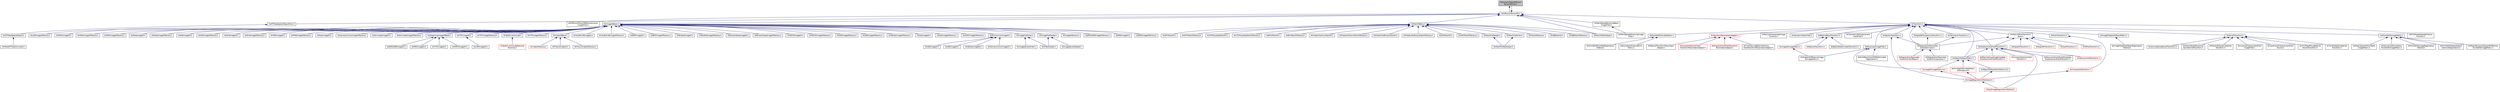 digraph "itkNumericTraitsDiffusionTensor3DPixel.h"
{
 // LATEX_PDF_SIZE
  edge [fontname="Helvetica",fontsize="10",labelfontname="Helvetica",labelfontsize="10"];
  node [fontname="Helvetica",fontsize="10",shape=record];
  Node1 [label="itkNumericTraitsDiffusion\lTensor3DPixel.h",height=0.2,width=0.4,color="black", fillcolor="grey75", style="filled", fontcolor="black",tooltip=" "];
  Node1 -> Node2 [dir="back",color="midnightblue",fontsize="10",style="solid",fontname="Helvetica"];
  Node2 [label="itkDiffusionTensor3D.h",height=0.2,width=0.4,color="black", fillcolor="white", style="filled",URL="$itkDiffusionTensor3D_8h.html",tooltip=" "];
  Node2 -> Node3 [dir="back",color="midnightblue",fontsize="10",style="solid",fontname="Helvetica"];
  Node3 [label="itkDTITubeSpatialObjectPoint.h",height=0.2,width=0.4,color="black", fillcolor="white", style="filled",URL="$itkDTITubeSpatialObjectPoint_8h.html",tooltip=" "];
  Node3 -> Node4 [dir="back",color="midnightblue",fontsize="10",style="solid",fontname="Helvetica"];
  Node4 [label="itkDTITubeSpatialObject.h",height=0.2,width=0.4,color="black", fillcolor="white", style="filled",URL="$itkDTITubeSpatialObject_8h.html",tooltip=" "];
  Node4 -> Node5 [dir="back",color="midnightblue",fontsize="10",style="solid",fontname="Helvetica"];
  Node5 [label="itkMetaDTITubeConverter.h",height=0.2,width=0.4,color="black", fillcolor="white", style="filled",URL="$itkMetaDTITubeConverter_8h.html",tooltip=" "];
  Node2 -> Node6 [dir="back",color="midnightblue",fontsize="10",style="solid",fontname="Helvetica"];
  Node6 [label="itkDiffusionTensor3DReconstruction\lImageFilter.h",height=0.2,width=0.4,color="black", fillcolor="white", style="filled",URL="$itkDiffusionTensor3DReconstructionImageFilter_8h.html",tooltip=" "];
  Node2 -> Node7 [dir="back",color="midnightblue",fontsize="10",style="solid",fontname="Helvetica"];
  Node7 [label="itkImageIOBase.h",height=0.2,width=0.4,color="black", fillcolor="white", style="filled",URL="$itkImageIOBase_8h.html",tooltip=" "];
  Node7 -> Node8 [dir="back",color="midnightblue",fontsize="10",style="solid",fontname="Helvetica"];
  Node8 [label="itkBMPImageIO.h",height=0.2,width=0.4,color="black", fillcolor="white", style="filled",URL="$itkBMPImageIO_8h.html",tooltip=" "];
  Node7 -> Node9 [dir="back",color="midnightblue",fontsize="10",style="solid",fontname="Helvetica"];
  Node9 [label="itkBMPImageIOFactory.h",height=0.2,width=0.4,color="black", fillcolor="white", style="filled",URL="$itkBMPImageIOFactory_8h.html",tooltip=" "];
  Node7 -> Node10 [dir="back",color="midnightblue",fontsize="10",style="solid",fontname="Helvetica"];
  Node10 [label="itkBioRadImageIO.h",height=0.2,width=0.4,color="black", fillcolor="white", style="filled",URL="$itkBioRadImageIO_8h.html",tooltip=" "];
  Node7 -> Node11 [dir="back",color="midnightblue",fontsize="10",style="solid",fontname="Helvetica"];
  Node11 [label="itkBioRadImageIOFactory.h",height=0.2,width=0.4,color="black", fillcolor="white", style="filled",URL="$itkBioRadImageIOFactory_8h.html",tooltip=" "];
  Node7 -> Node12 [dir="back",color="midnightblue",fontsize="10",style="solid",fontname="Helvetica"];
  Node12 [label="itkBruker2dseqImageIO.h",height=0.2,width=0.4,color="black", fillcolor="white", style="filled",URL="$itkBruker2dseqImageIO_8h.html",tooltip=" "];
  Node7 -> Node13 [dir="back",color="midnightblue",fontsize="10",style="solid",fontname="Helvetica"];
  Node13 [label="itkBruker2dseqImageIOFactory.h",height=0.2,width=0.4,color="black", fillcolor="white", style="filled",URL="$itkBruker2dseqImageIOFactory_8h.html",tooltip=" "];
  Node7 -> Node14 [dir="back",color="midnightblue",fontsize="10",style="solid",fontname="Helvetica"];
  Node14 [label="itkGDCMImageIO.h",height=0.2,width=0.4,color="black", fillcolor="white", style="filled",URL="$itkGDCMImageIO_8h.html",tooltip=" "];
  Node7 -> Node15 [dir="back",color="midnightblue",fontsize="10",style="solid",fontname="Helvetica"];
  Node15 [label="itkGDCMImageIOFactory.h",height=0.2,width=0.4,color="black", fillcolor="white", style="filled",URL="$itkGDCMImageIOFactory_8h.html",tooltip=" "];
  Node7 -> Node16 [dir="back",color="midnightblue",fontsize="10",style="solid",fontname="Helvetica"];
  Node16 [label="itkGE4ImageIOFactory.h",height=0.2,width=0.4,color="black", fillcolor="white", style="filled",URL="$itkGE4ImageIOFactory_8h.html",tooltip=" "];
  Node7 -> Node17 [dir="back",color="midnightblue",fontsize="10",style="solid",fontname="Helvetica"];
  Node17 [label="itkGE5ImageIOFactory.h",height=0.2,width=0.4,color="black", fillcolor="white", style="filled",URL="$itkGE5ImageIOFactory_8h.html",tooltip=" "];
  Node7 -> Node18 [dir="back",color="midnightblue",fontsize="10",style="solid",fontname="Helvetica"];
  Node18 [label="itkGEAdwImageIOFactory.h",height=0.2,width=0.4,color="black", fillcolor="white", style="filled",URL="$itkGEAdwImageIOFactory_8h.html",tooltip=" "];
  Node7 -> Node19 [dir="back",color="midnightblue",fontsize="10",style="solid",fontname="Helvetica"];
  Node19 [label="itkGiplImageIO.h",height=0.2,width=0.4,color="black", fillcolor="white", style="filled",URL="$itkGiplImageIO_8h.html",tooltip=" "];
  Node7 -> Node20 [dir="back",color="midnightblue",fontsize="10",style="solid",fontname="Helvetica"];
  Node20 [label="itkGiplImageIOFactory.h",height=0.2,width=0.4,color="black", fillcolor="white", style="filled",URL="$itkGiplImageIOFactory_8h.html",tooltip=" "];
  Node7 -> Node21 [dir="back",color="midnightblue",fontsize="10",style="solid",fontname="Helvetica"];
  Node21 [label="itkHDF5ImageIOFactory.h",height=0.2,width=0.4,color="black", fillcolor="white", style="filled",URL="$itkHDF5ImageIOFactory_8h.html",tooltip=" "];
  Node7 -> Node22 [dir="back",color="midnightblue",fontsize="10",style="solid",fontname="Helvetica"];
  Node22 [label="itkIPLCommonImageIO.h",height=0.2,width=0.4,color="black", fillcolor="white", style="filled",URL="$itkIPLCommonImageIO_8h.html",tooltip="This file was written as a modification to the itkMetaImageIO as a new method for reading in files fr..."];
  Node22 -> Node23 [dir="back",color="midnightblue",fontsize="10",style="solid",fontname="Helvetica"];
  Node23 [label="itkGE4ImageIO.h",height=0.2,width=0.4,color="black", fillcolor="white", style="filled",URL="$itkGE4ImageIO_8h.html",tooltip="This file was written as a modification to the itkMetaImageIO as a new method for reading in files fr..."];
  Node22 -> Node24 [dir="back",color="midnightblue",fontsize="10",style="solid",fontname="Helvetica"];
  Node24 [label="itkGE5ImageIO.h",height=0.2,width=0.4,color="black", fillcolor="white", style="filled",URL="$itkGE5ImageIO_8h.html",tooltip="This file was written as a modification to the itkMetaImageIO as a new method for reading in files fr..."];
  Node22 -> Node25 [dir="back",color="midnightblue",fontsize="10",style="solid",fontname="Helvetica"];
  Node25 [label="itkGEAdwImageIO.h",height=0.2,width=0.4,color="black", fillcolor="white", style="filled",URL="$itkGEAdwImageIO_8h.html",tooltip="This file was written as a modification to the itkMetaImageIO as a new method for reading in files fr..."];
  Node22 -> Node26 [dir="back",color="midnightblue",fontsize="10",style="solid",fontname="Helvetica"];
  Node26 [label="itkSiemensVisionImageIO.h",height=0.2,width=0.4,color="black", fillcolor="white", style="filled",URL="$itkSiemensVisionImageIO_8h.html",tooltip="This file was written as a modification to the itkMetaImageIO as a new method for reading in files fr..."];
  Node7 -> Node27 [dir="back",color="midnightblue",fontsize="10",style="solid",fontname="Helvetica"];
  Node27 [label="itkImageFileReader.h",height=0.2,width=0.4,color="black", fillcolor="white", style="filled",URL="$itkImageFileReader_8h.html",tooltip=" "];
  Node27 -> Node28 [dir="back",color="midnightblue",fontsize="10",style="solid",fontname="Helvetica"];
  Node28 [label="itkIOTestHelper.h",height=0.2,width=0.4,color="black", fillcolor="white", style="filled",URL="$itkIOTestHelper_8h.html",tooltip=" "];
  Node27 -> Node29 [dir="back",color="midnightblue",fontsize="10",style="solid",fontname="Helvetica"];
  Node29 [label="itkImageSeriesReader.h",height=0.2,width=0.4,color="black", fillcolor="white", style="filled",URL="$itkImageSeriesReader_8h.html",tooltip=" "];
  Node7 -> Node30 [dir="back",color="midnightblue",fontsize="10",style="solid",fontname="Helvetica"];
  Node30 [label="itkImageFileWriter.h",height=0.2,width=0.4,color="black", fillcolor="white", style="filled",URL="$itkImageFileWriter_8h.html",tooltip=" "];
  Node30 -> Node28 [dir="back",color="midnightblue",fontsize="10",style="solid",fontname="Helvetica"];
  Node30 -> Node31 [dir="back",color="midnightblue",fontsize="10",style="solid",fontname="Helvetica"];
  Node31 [label="itkImageSeriesWriter.h",height=0.2,width=0.4,color="black", fillcolor="white", style="filled",URL="$itkImageSeriesWriter_8h.html",tooltip=" "];
  Node7 -> Node32 [dir="back",color="midnightblue",fontsize="10",style="solid",fontname="Helvetica"];
  Node32 [label="itkImageIOFactory.h",height=0.2,width=0.4,color="black", fillcolor="white", style="filled",URL="$itkImageIOFactory_8h.html",tooltip=" "];
  Node7 -> Node33 [dir="back",color="midnightblue",fontsize="10",style="solid",fontname="Helvetica"];
  Node33 [label="itkJPEG2000ImageIOFactory.h",height=0.2,width=0.4,color="black", fillcolor="white", style="filled",URL="$itkJPEG2000ImageIOFactory_8h.html",tooltip=" "];
  Node7 -> Node34 [dir="back",color="midnightblue",fontsize="10",style="solid",fontname="Helvetica"];
  Node34 [label="itkJPEGImageIO.h",height=0.2,width=0.4,color="black", fillcolor="white", style="filled",URL="$itkJPEGImageIO_8h.html",tooltip=" "];
  Node7 -> Node35 [dir="back",color="midnightblue",fontsize="10",style="solid",fontname="Helvetica"];
  Node35 [label="itkJPEGImageIOFactory.h",height=0.2,width=0.4,color="black", fillcolor="white", style="filled",URL="$itkJPEGImageIOFactory_8h.html",tooltip=" "];
  Node7 -> Node36 [dir="back",color="midnightblue",fontsize="10",style="solid",fontname="Helvetica"];
  Node36 [label="itkLSMImageIOFactory.h",height=0.2,width=0.4,color="black", fillcolor="white", style="filled",URL="$itkLSMImageIOFactory_8h.html",tooltip=" "];
  Node7 -> Node37 [dir="back",color="midnightblue",fontsize="10",style="solid",fontname="Helvetica"];
  Node37 [label="itkMINCImageIO.h",height=0.2,width=0.4,color="black", fillcolor="white", style="filled",URL="$itkMINCImageIO_8h.html",tooltip=" "];
  Node7 -> Node38 [dir="back",color="midnightblue",fontsize="10",style="solid",fontname="Helvetica"];
  Node38 [label="itkMINCImageIOFactory.h",height=0.2,width=0.4,color="black", fillcolor="white", style="filled",URL="$itkMINCImageIOFactory_8h.html",tooltip=" "];
  Node7 -> Node39 [dir="back",color="midnightblue",fontsize="10",style="solid",fontname="Helvetica"];
  Node39 [label="itkMRCImageIOFactory.h",height=0.2,width=0.4,color="black", fillcolor="white", style="filled",URL="$itkMRCImageIOFactory_8h.html",tooltip=" "];
  Node7 -> Node40 [dir="back",color="midnightblue",fontsize="10",style="solid",fontname="Helvetica"];
  Node40 [label="itkMetaImageIO.h",height=0.2,width=0.4,color="black", fillcolor="white", style="filled",URL="$itkMetaImageIO_8h.html",tooltip=" "];
  Node7 -> Node41 [dir="back",color="midnightblue",fontsize="10",style="solid",fontname="Helvetica"];
  Node41 [label="itkMetaImageIOFactory.h",height=0.2,width=0.4,color="black", fillcolor="white", style="filled",URL="$itkMetaImageIOFactory_8h.html",tooltip=" "];
  Node7 -> Node42 [dir="back",color="midnightblue",fontsize="10",style="solid",fontname="Helvetica"];
  Node42 [label="itkNiftiImageIO.h",height=0.2,width=0.4,color="black", fillcolor="white", style="filled",URL="$itkNiftiImageIO_8h.html",tooltip=" "];
  Node7 -> Node43 [dir="back",color="midnightblue",fontsize="10",style="solid",fontname="Helvetica"];
  Node43 [label="itkNiftiImageIOFactory.h",height=0.2,width=0.4,color="black", fillcolor="white", style="filled",URL="$itkNiftiImageIOFactory_8h.html",tooltip=" "];
  Node7 -> Node44 [dir="back",color="midnightblue",fontsize="10",style="solid",fontname="Helvetica"];
  Node44 [label="itkNrrdImageIO.h",height=0.2,width=0.4,color="black", fillcolor="white", style="filled",URL="$itkNrrdImageIO_8h.html",tooltip=" "];
  Node7 -> Node45 [dir="back",color="midnightblue",fontsize="10",style="solid",fontname="Helvetica"];
  Node45 [label="itkNrrdImageIOFactory.h",height=0.2,width=0.4,color="black", fillcolor="white", style="filled",URL="$itkNrrdImageIOFactory_8h.html",tooltip=" "];
  Node7 -> Node46 [dir="back",color="midnightblue",fontsize="10",style="solid",fontname="Helvetica"];
  Node46 [label="itkPNGImageIO.h",height=0.2,width=0.4,color="black", fillcolor="white", style="filled",URL="$itkPNGImageIO_8h.html",tooltip=" "];
  Node7 -> Node47 [dir="back",color="midnightblue",fontsize="10",style="solid",fontname="Helvetica"];
  Node47 [label="itkPNGImageIOFactory.h",height=0.2,width=0.4,color="black", fillcolor="white", style="filled",URL="$itkPNGImageIOFactory_8h.html",tooltip=" "];
  Node7 -> Node48 [dir="back",color="midnightblue",fontsize="10",style="solid",fontname="Helvetica"];
  Node48 [label="itkRawImageIO.h",height=0.2,width=0.4,color="black", fillcolor="white", style="filled",URL="$itkRawImageIO_8h.html",tooltip=" "];
  Node7 -> Node49 [dir="back",color="midnightblue",fontsize="10",style="solid",fontname="Helvetica"];
  Node49 [label="itkSiemensVisionImageIOFactory.h",height=0.2,width=0.4,color="black", fillcolor="white", style="filled",URL="$itkSiemensVisionImageIOFactory_8h.html",tooltip=" "];
  Node7 -> Node50 [dir="back",color="midnightblue",fontsize="10",style="solid",fontname="Helvetica"];
  Node50 [label="itkStimulateImageIO.h",height=0.2,width=0.4,color="black", fillcolor="white", style="filled",URL="$itkStimulateImageIO_8h.html",tooltip=" "];
  Node7 -> Node51 [dir="back",color="midnightblue",fontsize="10",style="solid",fontname="Helvetica"];
  Node51 [label="itkStimulateImageIOFactory.h",height=0.2,width=0.4,color="black", fillcolor="white", style="filled",URL="$itkStimulateImageIOFactory_8h.html",tooltip=" "];
  Node7 -> Node52 [dir="back",color="midnightblue",fontsize="10",style="solid",fontname="Helvetica"];
  Node52 [label="itkStreamingImageIOBase.h",height=0.2,width=0.4,color="black", fillcolor="white", style="filled",URL="$itkStreamingImageIOBase_8h.html",tooltip=" "];
  Node52 -> Node53 [dir="back",color="midnightblue",fontsize="10",style="solid",fontname="Helvetica"];
  Node53 [label="itkHDF5ImageIO.h",height=0.2,width=0.4,color="black", fillcolor="white", style="filled",URL="$itkHDF5ImageIO_8h.html",tooltip=" "];
  Node52 -> Node54 [dir="back",color="midnightblue",fontsize="10",style="solid",fontname="Helvetica"];
  Node54 [label="itkJPEG2000ImageIO.h",height=0.2,width=0.4,color="black", fillcolor="white", style="filled",URL="$itkJPEG2000ImageIO_8h.html",tooltip=" "];
  Node52 -> Node55 [dir="back",color="midnightblue",fontsize="10",style="solid",fontname="Helvetica"];
  Node55 [label="itkMRCImageIO.h",height=0.2,width=0.4,color="black", fillcolor="white", style="filled",URL="$itkMRCImageIO_8h.html",tooltip=" "];
  Node52 -> Node56 [dir="back",color="midnightblue",fontsize="10",style="solid",fontname="Helvetica"];
  Node56 [label="itkVTKImageIO.h",height=0.2,width=0.4,color="black", fillcolor="white", style="filled",URL="$itkVTKImageIO_8h.html",tooltip=" "];
  Node7 -> Node57 [dir="back",color="midnightblue",fontsize="10",style="solid",fontname="Helvetica"];
  Node57 [label="itkTIFFImageIO.h",height=0.2,width=0.4,color="black", fillcolor="white", style="filled",URL="$itkTIFFImageIO_8h.html",tooltip=" "];
  Node57 -> Node58 [dir="back",color="midnightblue",fontsize="10",style="solid",fontname="Helvetica"];
  Node58 [label="itkLSMImageIO.h",height=0.2,width=0.4,color="black", fillcolor="white", style="filled",URL="$itkLSMImageIO_8h.html",tooltip=" "];
  Node7 -> Node59 [dir="back",color="midnightblue",fontsize="10",style="solid",fontname="Helvetica"];
  Node59 [label="itkTIFFImageIOFactory.h",height=0.2,width=0.4,color="black", fillcolor="white", style="filled",URL="$itkTIFFImageIOFactory_8h.html",tooltip=" "];
  Node7 -> Node60 [dir="back",color="midnightblue",fontsize="10",style="solid",fontname="Helvetica"];
  Node60 [label="itkTestDriverInclude.h",height=0.2,width=0.4,color="black", fillcolor="white", style="filled",URL="$itkTestDriverInclude_8h.html",tooltip=" "];
  Node60 -> Node61 [dir="back",color="midnightblue",fontsize="10",style="solid",fontname="Helvetica"];
  Node61 [label="itkTestDriverIncludeRequired\lFactories.h",height=0.2,width=0.4,color="red", fillcolor="white", style="filled",URL="$itkTestDriverIncludeRequiredFactories_8h.html",tooltip=" "];
  Node7 -> Node63 [dir="back",color="midnightblue",fontsize="10",style="solid",fontname="Helvetica"];
  Node63 [label="itkVTKImageIOFactory.h",height=0.2,width=0.4,color="black", fillcolor="white", style="filled",URL="$itkVTKImageIOFactory_8h.html",tooltip=" "];
  Node7 -> Node64 [dir="back",color="midnightblue",fontsize="10",style="solid",fontname="Helvetica"];
  Node64 [label="itkVideoIOBase.h",height=0.2,width=0.4,color="black", fillcolor="white", style="filled",URL="$itkVideoIOBase_8h.html",tooltip=" "];
  Node64 -> Node65 [dir="back",color="midnightblue",fontsize="10",style="solid",fontname="Helvetica"];
  Node65 [label="itkFileListVideoIO.h",height=0.2,width=0.4,color="black", fillcolor="white", style="filled",URL="$itkFileListVideoIO_8h.html",tooltip=" "];
  Node64 -> Node66 [dir="back",color="midnightblue",fontsize="10",style="solid",fontname="Helvetica"];
  Node66 [label="itkFileListVideoIOFactory.h",height=0.2,width=0.4,color="black", fillcolor="white", style="filled",URL="$itkFileListVideoIOFactory_8h.html",tooltip=" "];
  Node64 -> Node67 [dir="back",color="midnightblue",fontsize="10",style="solid",fontname="Helvetica"];
  Node67 [label="itkVideoIOFactory.h",height=0.2,width=0.4,color="red", fillcolor="white", style="filled",URL="$itkVideoIOFactory_8h.html",tooltip=" "];
  Node7 -> Node70 [dir="back",color="midnightblue",fontsize="10",style="solid",fontname="Helvetica"];
  Node70 [label="itkVoxBoCUBImageIO.h",height=0.2,width=0.4,color="black", fillcolor="white", style="filled",URL="$itkVoxBoCUBImageIO_8h.html",tooltip=" "];
  Node7 -> Node71 [dir="back",color="midnightblue",fontsize="10",style="solid",fontname="Helvetica"];
  Node71 [label="itkVoxBoCUBImageIOFactory.h",height=0.2,width=0.4,color="black", fillcolor="white", style="filled",URL="$itkVoxBoCUBImageIOFactory_8h.html",tooltip=" "];
  Node2 -> Node72 [dir="back",color="midnightblue",fontsize="10",style="solid",fontname="Helvetica"];
  Node72 [label="itkMeshIOBase.h",height=0.2,width=0.4,color="black", fillcolor="white", style="filled",URL="$itkMeshIOBase_8h.html",tooltip=" "];
  Node72 -> Node73 [dir="back",color="midnightblue",fontsize="10",style="solid",fontname="Helvetica"];
  Node73 [label="itkBYUMeshIO.h",height=0.2,width=0.4,color="black", fillcolor="white", style="filled",URL="$itkBYUMeshIO_8h.html",tooltip=" "];
  Node72 -> Node74 [dir="back",color="midnightblue",fontsize="10",style="solid",fontname="Helvetica"];
  Node74 [label="itkBYUMeshIOFactory.h",height=0.2,width=0.4,color="black", fillcolor="white", style="filled",URL="$itkBYUMeshIOFactory_8h.html",tooltip=" "];
  Node72 -> Node75 [dir="back",color="midnightblue",fontsize="10",style="solid",fontname="Helvetica"];
  Node75 [label="itkFreeSurferAsciiMeshIO.h",height=0.2,width=0.4,color="black", fillcolor="white", style="filled",URL="$itkFreeSurferAsciiMeshIO_8h.html",tooltip=" "];
  Node72 -> Node76 [dir="back",color="midnightblue",fontsize="10",style="solid",fontname="Helvetica"];
  Node76 [label="itkFreeSurferAsciiMeshIOFactory.h",height=0.2,width=0.4,color="black", fillcolor="white", style="filled",URL="$itkFreeSurferAsciiMeshIOFactory_8h.html",tooltip=" "];
  Node72 -> Node77 [dir="back",color="midnightblue",fontsize="10",style="solid",fontname="Helvetica"];
  Node77 [label="itkFreeSurferBinaryMeshIO.h",height=0.2,width=0.4,color="black", fillcolor="white", style="filled",URL="$itkFreeSurferBinaryMeshIO_8h.html",tooltip=" "];
  Node72 -> Node78 [dir="back",color="midnightblue",fontsize="10",style="solid",fontname="Helvetica"];
  Node78 [label="itkFreeSurferBinaryMeshIOFactory.h",height=0.2,width=0.4,color="black", fillcolor="white", style="filled",URL="$itkFreeSurferBinaryMeshIOFactory_8h.html",tooltip=" "];
  Node72 -> Node79 [dir="back",color="midnightblue",fontsize="10",style="solid",fontname="Helvetica"];
  Node79 [label="itkGiftiMeshIO.h",height=0.2,width=0.4,color="black", fillcolor="white", style="filled",URL="$itkGiftiMeshIO_8h.html",tooltip=" "];
  Node72 -> Node80 [dir="back",color="midnightblue",fontsize="10",style="solid",fontname="Helvetica"];
  Node80 [label="itkGiftiMeshIOFactory.h",height=0.2,width=0.4,color="black", fillcolor="white", style="filled",URL="$itkGiftiMeshIOFactory_8h.html",tooltip=" "];
  Node72 -> Node81 [dir="back",color="midnightblue",fontsize="10",style="solid",fontname="Helvetica"];
  Node81 [label="itkMeshFileReader.h",height=0.2,width=0.4,color="black", fillcolor="white", style="filled",URL="$itkMeshFileReader_8h.html",tooltip=" "];
  Node81 -> Node82 [dir="back",color="midnightblue",fontsize="10",style="solid",fontname="Helvetica"];
  Node82 [label="itkMeshFileTestHelper.h",height=0.2,width=0.4,color="black", fillcolor="white", style="filled",URL="$itkMeshFileTestHelper_8h.html",tooltip=" "];
  Node72 -> Node83 [dir="back",color="midnightblue",fontsize="10",style="solid",fontname="Helvetica"];
  Node83 [label="itkMeshFileWriter.h",height=0.2,width=0.4,color="black", fillcolor="white", style="filled",URL="$itkMeshFileWriter_8h.html",tooltip=" "];
  Node83 -> Node82 [dir="back",color="midnightblue",fontsize="10",style="solid",fontname="Helvetica"];
  Node72 -> Node84 [dir="back",color="midnightblue",fontsize="10",style="solid",fontname="Helvetica"];
  Node84 [label="itkMeshIOFactory.h",height=0.2,width=0.4,color="black", fillcolor="white", style="filled",URL="$itkMeshIOFactory_8h.html",tooltip=" "];
  Node72 -> Node85 [dir="back",color="midnightblue",fontsize="10",style="solid",fontname="Helvetica"];
  Node85 [label="itkMeshIOTestHelper.h",height=0.2,width=0.4,color="black", fillcolor="white", style="filled",URL="$itkMeshIOTestHelper_8h.html",tooltip=" "];
  Node72 -> Node86 [dir="back",color="midnightblue",fontsize="10",style="solid",fontname="Helvetica"];
  Node86 [label="itkOBJMeshIO.h",height=0.2,width=0.4,color="black", fillcolor="white", style="filled",URL="$itkOBJMeshIO_8h.html",tooltip=" "];
  Node72 -> Node87 [dir="back",color="midnightblue",fontsize="10",style="solid",fontname="Helvetica"];
  Node87 [label="itkOBJMeshIOFactory.h",height=0.2,width=0.4,color="black", fillcolor="white", style="filled",URL="$itkOBJMeshIOFactory_8h.html",tooltip=" "];
  Node72 -> Node88 [dir="back",color="midnightblue",fontsize="10",style="solid",fontname="Helvetica"];
  Node88 [label="itkOFFMeshIO.h",height=0.2,width=0.4,color="black", fillcolor="white", style="filled",URL="$itkOFFMeshIO_8h.html",tooltip=" "];
  Node72 -> Node89 [dir="back",color="midnightblue",fontsize="10",style="solid",fontname="Helvetica"];
  Node89 [label="itkOFFMeshIOFactory.h",height=0.2,width=0.4,color="black", fillcolor="white", style="filled",URL="$itkOFFMeshIOFactory_8h.html",tooltip=" "];
  Node72 -> Node90 [dir="back",color="midnightblue",fontsize="10",style="solid",fontname="Helvetica"];
  Node90 [label="itkVTKPolyDataMeshIO.h",height=0.2,width=0.4,color="black", fillcolor="white", style="filled",URL="$itkVTKPolyDataMeshIO_8h.html",tooltip=" "];
  Node72 -> Node91 [dir="back",color="midnightblue",fontsize="10",style="solid",fontname="Helvetica"];
  Node91 [label="itkVTKPolyDataMeshIOFactory.h",height=0.2,width=0.4,color="black", fillcolor="white", style="filled",URL="$itkVTKPolyDataMeshIOFactory_8h.html",tooltip=" "];
  Node2 -> Node85 [dir="back",color="midnightblue",fontsize="10",style="solid",fontname="Helvetica"];
  Node2 -> Node1 [dir="back",color="midnightblue",fontsize="10",style="solid",fontname="Helvetica"];
  Node2 -> Node92 [dir="back",color="midnightblue",fontsize="10",style="solid",fontname="Helvetica"];
  Node92 [label="itkPatchBasedDenoisingBase\lImageFilter.h",height=0.2,width=0.4,color="black", fillcolor="white", style="filled",URL="$itkPatchBasedDenoisingBaseImageFilter_8h.html",tooltip=" "];
  Node92 -> Node93 [dir="back",color="midnightblue",fontsize="10",style="solid",fontname="Helvetica"];
  Node93 [label="itkPatchBasedDenoisingImage\lFilter.h",height=0.2,width=0.4,color="black", fillcolor="white", style="filled",URL="$itkPatchBasedDenoisingImageFilter_8h.html",tooltip=" "];
  Node2 -> Node93 [dir="back",color="midnightblue",fontsize="10",style="solid",fontname="Helvetica"];
  Node2 -> Node94 [dir="back",color="midnightblue",fontsize="10",style="solid",fontname="Helvetica"];
  Node94 [label="itkTransform.h",height=0.2,width=0.4,color="black", fillcolor="white", style="filled",URL="$itkTransform_8h.html",tooltip=" "];
  Node94 -> Node95 [dir="back",color="midnightblue",fontsize="10",style="solid",fontname="Helvetica"];
  Node95 [label="itkBSplineBaseTransform.h",height=0.2,width=0.4,color="black", fillcolor="white", style="filled",URL="$itkBSplineBaseTransform_8h.html",tooltip=" "];
  Node95 -> Node96 [dir="back",color="midnightblue",fontsize="10",style="solid",fontname="Helvetica"];
  Node96 [label="itkBSplineDeformableTransform.h",height=0.2,width=0.4,color="black", fillcolor="white", style="filled",URL="$itkBSplineDeformableTransform_8h.html",tooltip=" "];
  Node95 -> Node97 [dir="back",color="midnightblue",fontsize="10",style="solid",fontname="Helvetica"];
  Node97 [label="itkBSplineTransform.h",height=0.2,width=0.4,color="red", fillcolor="white", style="filled",URL="$itkBSplineTransform_8h.html",tooltip=" "];
  Node95 -> Node99 [dir="back",color="midnightblue",fontsize="10",style="solid",fontname="Helvetica"];
  Node99 [label="itkImageToImageMetric.h",height=0.2,width=0.4,color="red", fillcolor="white", style="filled",URL="$itkImageToImageMetric_8h.html",tooltip=" "];
  Node99 -> Node100 [dir="back",color="midnightblue",fontsize="10",style="solid",fontname="Helvetica"];
  Node100 [label="itkGradientDifferenceImage\lToImageMetric.h",height=0.2,width=0.4,color="black", fillcolor="white", style="filled",URL="$itkGradientDifferenceImageToImageMetric_8h.html",tooltip=" "];
  Node94 -> Node118 [dir="back",color="midnightblue",fontsize="10",style="solid",fontname="Helvetica"];
  Node118 [label="itkDisplacementFieldTransform.h",height=0.2,width=0.4,color="black", fillcolor="white", style="filled",URL="$itkDisplacementFieldTransform_8h.html",tooltip=" "];
  Node118 -> Node119 [dir="back",color="midnightblue",fontsize="10",style="solid",fontname="Helvetica"];
  Node119 [label="itkBSplineSmoothingOnUpdate\lDisplacementFieldTransform.h",height=0.2,width=0.4,color="red", fillcolor="white", style="filled",URL="$itkBSplineSmoothingOnUpdateDisplacementFieldTransform_8h.html",tooltip=" "];
  Node118 -> Node121 [dir="back",color="midnightblue",fontsize="10",style="solid",fontname="Helvetica"];
  Node121 [label="itkConstantVelocityField\lTransform.h",height=0.2,width=0.4,color="red", fillcolor="white", style="filled",URL="$itkConstantVelocityFieldTransform_8h.html",tooltip=" "];
  Node118 -> Node124 [dir="back",color="midnightblue",fontsize="10",style="solid",fontname="Helvetica"];
  Node124 [label="itkGaussianSmoothingOnUpdate\lDisplacementFieldTransform.h",height=0.2,width=0.4,color="black", fillcolor="white", style="filled",URL="$itkGaussianSmoothingOnUpdateDisplacementFieldTransform_8h.html",tooltip=" "];
  Node118 -> Node125 [dir="back",color="midnightblue",fontsize="10",style="solid",fontname="Helvetica"];
  Node125 [label="itkObjectToObjectMetric.h",height=0.2,width=0.4,color="black", fillcolor="white", style="filled",URL="$itkObjectToObjectMetric_8h.html",tooltip=" "];
  Node125 -> Node126 [dir="back",color="midnightblue",fontsize="10",style="solid",fontname="Helvetica"];
  Node126 [label="itkImageToImageMetricv4.h",height=0.2,width=0.4,color="red", fillcolor="white", style="filled",URL="$itkImageToImageMetricv4_8h.html",tooltip=" "];
  Node126 -> Node130 [dir="back",color="midnightblue",fontsize="10",style="solid",fontname="Helvetica"];
  Node130 [label="itkImageRegistrationMethodv4.h",height=0.2,width=0.4,color="red", fillcolor="white", style="filled",URL="$itkImageRegistrationMethodv4_8h.html",tooltip=" "];
  Node130 -> Node131 [dir="back",color="midnightblue",fontsize="10",style="solid",fontname="Helvetica"];
  Node131 [label="itkSyNImageRegistrationMethod.h",height=0.2,width=0.4,color="red", fillcolor="white", style="filled",URL="$itkSyNImageRegistrationMethod_8h.html",tooltip=" "];
  Node125 -> Node137 [dir="back",color="midnightblue",fontsize="10",style="solid",fontname="Helvetica"];
  Node137 [label="itkObjectToObjectMultiMetricv4.h",height=0.2,width=0.4,color="black", fillcolor="white", style="filled",URL="$itkObjectToObjectMultiMetricv4_8h.html",tooltip=" "];
  Node137 -> Node130 [dir="back",color="midnightblue",fontsize="10",style="solid",fontname="Helvetica"];
  Node125 -> Node138 [dir="back",color="midnightblue",fontsize="10",style="solid",fontname="Helvetica"];
  Node138 [label="itkPointSetToPointSetMetric\lWithIndexv4.h",height=0.2,width=0.4,color="red", fillcolor="white", style="filled",URL="$itkPointSetToPointSetMetricWithIndexv4_8h.html",tooltip=" "];
  Node138 -> Node130 [dir="back",color="midnightblue",fontsize="10",style="solid",fontname="Helvetica"];
  Node118 -> Node131 [dir="back",color="midnightblue",fontsize="10",style="solid",fontname="Helvetica"];
  Node118 -> Node144 [dir="back",color="midnightblue",fontsize="10",style="solid",fontname="Helvetica"];
  Node144 [label="itkVelocityFieldTransform.h",height=0.2,width=0.4,color="red", fillcolor="white", style="filled",URL="$itkVelocityFieldTransform_8h.html",tooltip=" "];
  Node94 -> Node148 [dir="back",color="midnightblue",fontsize="10",style="solid",fontname="Helvetica"];
  Node148 [label="itkIdentityTransform.h",height=0.2,width=0.4,color="black", fillcolor="white", style="filled",URL="$itkIdentityTransform_8h.html",tooltip=" "];
  Node148 -> Node130 [dir="back",color="midnightblue",fontsize="10",style="solid",fontname="Helvetica"];
  Node148 -> Node149 [dir="back",color="midnightblue",fontsize="10",style="solid",fontname="Helvetica"];
  Node149 [label="itkRegistrationParameter\lScalesEstimator.h",height=0.2,width=0.4,color="black", fillcolor="white", style="filled",URL="$itkRegistrationParameterScalesEstimator_8h.html",tooltip=" "];
  Node149 -> Node150 [dir="back",color="midnightblue",fontsize="10",style="solid",fontname="Helvetica"];
  Node150 [label="itkRegistrationParameter\lScalesFromJacobian.h",height=0.2,width=0.4,color="black", fillcolor="white", style="filled",URL="$itkRegistrationParameterScalesFromJacobian_8h.html",tooltip=" "];
  Node149 -> Node151 [dir="back",color="midnightblue",fontsize="10",style="solid",fontname="Helvetica"];
  Node151 [label="itkRegistrationParameter\lScalesFromShiftBase.h",height=0.2,width=0.4,color="red", fillcolor="white", style="filled",URL="$itkRegistrationParameterScalesFromShiftBase_8h.html",tooltip=" "];
  Node94 -> Node154 [dir="back",color="midnightblue",fontsize="10",style="solid",fontname="Helvetica"];
  Node154 [label="itkImageToSpatialObjectMetric.h",height=0.2,width=0.4,color="black", fillcolor="white", style="filled",URL="$itkImageToSpatialObjectMetric_8h.html",tooltip=" "];
  Node154 -> Node155 [dir="back",color="midnightblue",fontsize="10",style="solid",fontname="Helvetica"];
  Node155 [label="itkImageToSpatialObjectRegistration\lMethod.h",height=0.2,width=0.4,color="black", fillcolor="white", style="filled",URL="$itkImageToSpatialObjectRegistrationMethod_8h.html",tooltip=" "];
  Node94 -> Node156 [dir="back",color="midnightblue",fontsize="10",style="solid",fontname="Helvetica"];
  Node156 [label="itkKernelTransform.h",height=0.2,width=0.4,color="black", fillcolor="white", style="filled",URL="$itkKernelTransform_8h.html",tooltip=" "];
  Node156 -> Node157 [dir="back",color="midnightblue",fontsize="10",style="solid",fontname="Helvetica"];
  Node157 [label="itkElasticBodyReciprocal\lSplineKernelTransform.h",height=0.2,width=0.4,color="black", fillcolor="white", style="filled",URL="$itkElasticBodyReciprocalSplineKernelTransform_8h.html",tooltip=" "];
  Node156 -> Node158 [dir="back",color="midnightblue",fontsize="10",style="solid",fontname="Helvetica"];
  Node158 [label="itkElasticBodySplineKernel\lTransform.h",height=0.2,width=0.4,color="black", fillcolor="white", style="filled",URL="$itkElasticBodySplineKernelTransform_8h.html",tooltip=" "];
  Node156 -> Node159 [dir="back",color="midnightblue",fontsize="10",style="solid",fontname="Helvetica"];
  Node159 [label="itkInverseDisplacementField\lImageFilter.h",height=0.2,width=0.4,color="black", fillcolor="white", style="filled",URL="$itkInverseDisplacementFieldImageFilter_8h.html",tooltip=" "];
  Node156 -> Node160 [dir="back",color="midnightblue",fontsize="10",style="solid",fontname="Helvetica"];
  Node160 [label="itkLandmarkDisplacementField\lSource.h",height=0.2,width=0.4,color="black", fillcolor="white", style="filled",URL="$itkLandmarkDisplacementFieldSource_8h.html",tooltip=" "];
  Node156 -> Node161 [dir="back",color="midnightblue",fontsize="10",style="solid",fontname="Helvetica"];
  Node161 [label="itkThinPlateR2LogRSpline\lKernelTransform.h",height=0.2,width=0.4,color="black", fillcolor="white", style="filled",URL="$itkThinPlateR2LogRSplineKernelTransform_8h.html",tooltip=" "];
  Node156 -> Node162 [dir="back",color="midnightblue",fontsize="10",style="solid",fontname="Helvetica"];
  Node162 [label="itkThinPlateSplineKernel\lTransform.h",height=0.2,width=0.4,color="black", fillcolor="white", style="filled",URL="$itkThinPlateSplineKernelTransform_8h.html",tooltip=" "];
  Node156 -> Node163 [dir="back",color="midnightblue",fontsize="10",style="solid",fontname="Helvetica"];
  Node163 [label="itkVolumeSplineKernelTransform.h",height=0.2,width=0.4,color="black", fillcolor="white", style="filled",URL="$itkVolumeSplineKernelTransform_8h.html",tooltip=" "];
  Node94 -> Node164 [dir="back",color="midnightblue",fontsize="10",style="solid",fontname="Helvetica"];
  Node164 [label="itkMatrixOffsetTransform\lBase.h",height=0.2,width=0.4,color="black", fillcolor="white", style="filled",URL="$itkMatrixOffsetTransformBase_8h.html",tooltip=" "];
  Node164 -> Node165 [dir="back",color="midnightblue",fontsize="10",style="solid",fontname="Helvetica"];
  Node165 [label="itkAffineTransform.h",height=0.2,width=0.4,color="red", fillcolor="white", style="filled",URL="$itkAffineTransform_8h.html",tooltip=" "];
  Node164 -> Node118 [dir="back",color="midnightblue",fontsize="10",style="solid",fontname="Helvetica"];
  Node164 -> Node149 [dir="back",color="midnightblue",fontsize="10",style="solid",fontname="Helvetica"];
  Node164 -> Node239 [dir="back",color="midnightblue",fontsize="10",style="solid",fontname="Helvetica"];
  Node239 [label="itkRigid2DTransform.h",height=0.2,width=0.4,color="red", fillcolor="white", style="filled",URL="$itkRigid2DTransform_8h.html",tooltip=" "];
  Node164 -> Node244 [dir="back",color="midnightblue",fontsize="10",style="solid",fontname="Helvetica"];
  Node244 [label="itkRigid3DTransform.h",height=0.2,width=0.4,color="red", fillcolor="white", style="filled",URL="$itkRigid3DTransform_8h.html",tooltip=" "];
  Node164 -> Node256 [dir="back",color="midnightblue",fontsize="10",style="solid",fontname="Helvetica"];
  Node256 [label="itkScaleTransform.h",height=0.2,width=0.4,color="red", fillcolor="white", style="filled",URL="$itkScaleTransform_8h.html",tooltip=" "];
  Node94 -> Node258 [dir="back",color="midnightblue",fontsize="10",style="solid",fontname="Helvetica"];
  Node258 [label="itkMultiTransform.h",height=0.2,width=0.4,color="black", fillcolor="white", style="filled",URL="$itkMultiTransform_8h.html",tooltip=" "];
  Node258 -> Node259 [dir="back",color="midnightblue",fontsize="10",style="solid",fontname="Helvetica"];
  Node259 [label="itkCompositeTransform.h",height=0.2,width=0.4,color="red", fillcolor="white", style="filled",URL="$itkCompositeTransform_8h.html",tooltip=" "];
  Node259 -> Node130 [dir="back",color="midnightblue",fontsize="10",style="solid",fontname="Helvetica"];
  Node94 -> Node125 [dir="back",color="midnightblue",fontsize="10",style="solid",fontname="Helvetica"];
  Node94 -> Node261 [dir="back",color="midnightblue",fontsize="10",style="solid",fontname="Helvetica"];
  Node261 [label="itkPCAShapeSignedDistance\lFunction.h",height=0.2,width=0.4,color="black", fillcolor="white", style="filled",URL="$itkPCAShapeSignedDistanceFunction_8h.html",tooltip=" "];
  Node94 -> Node262 [dir="back",color="midnightblue",fontsize="10",style="solid",fontname="Helvetica"];
  Node262 [label="itkPointSetToImageMetric.h",height=0.2,width=0.4,color="black", fillcolor="white", style="filled",URL="$itkPointSetToImageMetric_8h.html",tooltip=" "];
  Node262 -> Node263 [dir="back",color="midnightblue",fontsize="10",style="solid",fontname="Helvetica"];
  Node263 [label="itkMeanReciprocalSquareDifference\lPointSetToImageMetric.h",height=0.2,width=0.4,color="black", fillcolor="white", style="filled",URL="$itkMeanReciprocalSquareDifferencePointSetToImageMetric_8h.html",tooltip=" "];
  Node262 -> Node264 [dir="back",color="midnightblue",fontsize="10",style="solid",fontname="Helvetica"];
  Node264 [label="itkMeanSquaresPointSetTo\lImageMetric.h",height=0.2,width=0.4,color="black", fillcolor="white", style="filled",URL="$itkMeanSquaresPointSetToImageMetric_8h.html",tooltip=" "];
  Node262 -> Node265 [dir="back",color="midnightblue",fontsize="10",style="solid",fontname="Helvetica"];
  Node265 [label="itkNormalizedCorrelation\lPointSetToImageMetric.h",height=0.2,width=0.4,color="black", fillcolor="white", style="filled",URL="$itkNormalizedCorrelationPointSetToImageMetric_8h.html",tooltip=" "];
  Node262 -> Node266 [dir="back",color="midnightblue",fontsize="10",style="solid",fontname="Helvetica"];
  Node266 [label="itkPointSetToImageRegistration\lMethod.h",height=0.2,width=0.4,color="black", fillcolor="white", style="filled",URL="$itkPointSetToImageRegistrationMethod_8h.html",tooltip=" "];
  Node262 -> Node267 [dir="back",color="midnightblue",fontsize="10",style="solid",fontname="Helvetica"];
  Node267 [label="itkPointSetToSpatialObject\lDemonsRegistration.h",height=0.2,width=0.4,color="black", fillcolor="white", style="filled",URL="$itkPointSetToSpatialObjectDemonsRegistration_8h.html",tooltip=" "];
  Node94 -> Node268 [dir="back",color="midnightblue",fontsize="10",style="solid",fontname="Helvetica"];
  Node268 [label="itkPointSetToPointSetMetric.h",height=0.2,width=0.4,color="black", fillcolor="white", style="filled",URL="$itkPointSetToPointSetMetric_8h.html",tooltip=" "];
  Node268 -> Node269 [dir="back",color="midnightblue",fontsize="10",style="solid",fontname="Helvetica"];
  Node269 [label="itkEuclideanDistancePoint\lMetric.h",height=0.2,width=0.4,color="black", fillcolor="white", style="filled",URL="$itkEuclideanDistancePointMetric_8h.html",tooltip=" "];
  Node268 -> Node270 [dir="back",color="midnightblue",fontsize="10",style="solid",fontname="Helvetica"];
  Node270 [label="itkPointSetToPointSetRegistration\lMethod.h",height=0.2,width=0.4,color="black", fillcolor="white", style="filled",URL="$itkPointSetToPointSetRegistrationMethod_8h.html",tooltip=" "];
  Node94 -> Node271 [dir="back",color="midnightblue",fontsize="10",style="solid",fontname="Helvetica"];
  Node271 [label="itkRayCastInterpolateImage\lFunction.h",height=0.2,width=0.4,color="black", fillcolor="white", style="filled",URL="$itkRayCastInterpolateImageFunction_8h.html",tooltip=" "];
  Node94 -> Node149 [dir="back",color="midnightblue",fontsize="10",style="solid",fontname="Helvetica"];
  Node94 -> Node272 [dir="back",color="midnightblue",fontsize="10",style="solid",fontname="Helvetica"];
  Node272 [label="itkResampleImageFilter.h",height=0.2,width=0.4,color="black", fillcolor="white", style="filled",URL="$itkResampleImageFilter_8h.html",tooltip=" "];
  Node272 -> Node100 [dir="back",color="midnightblue",fontsize="10",style="solid",fontname="Helvetica"];
  Node272 -> Node126 [dir="back",color="midnightblue",fontsize="10",style="solid",fontname="Helvetica"];
  Node272 -> Node273 [dir="back",color="midnightblue",fontsize="10",style="solid",fontname="Helvetica"];
  Node273 [label="itkMultiResolutionPDEDeformable\lRegistration.h",height=0.2,width=0.4,color="black", fillcolor="white", style="filled",URL="$itkMultiResolutionPDEDeformableRegistration_8h.html",tooltip=" "];
  Node94 -> Node274 [dir="back",color="midnightblue",fontsize="10",style="solid",fontname="Helvetica"];
  Node274 [label="itkRigid3DPerspectiveTransform.h",height=0.2,width=0.4,color="black", fillcolor="white", style="filled",URL="$itkRigid3DPerspectiveTransform_8h.html",tooltip=" "];
  Node274 -> Node149 [dir="back",color="midnightblue",fontsize="10",style="solid",fontname="Helvetica"];
  Node94 -> Node275 [dir="back",color="midnightblue",fontsize="10",style="solid",fontname="Helvetica"];
  Node275 [label="itkTransformMeshFilter.h",height=0.2,width=0.4,color="black", fillcolor="white", style="filled",URL="$itkTransformMeshFilter_8h.html",tooltip=" "];
  Node94 -> Node276 [dir="back",color="midnightblue",fontsize="10",style="solid",fontname="Helvetica"];
  Node276 [label="itkTransformParametersAdaptor.h",height=0.2,width=0.4,color="red", fillcolor="white", style="filled",URL="$itkTransformParametersAdaptor_8h.html",tooltip=" "];
  Node276 -> Node277 [dir="back",color="midnightblue",fontsize="10",style="solid",fontname="Helvetica"];
  Node277 [label="itkBSplineTransformParameters\lAdaptor.h",height=0.2,width=0.4,color="black", fillcolor="white", style="filled",URL="$itkBSplineTransformParametersAdaptor_8h.html",tooltip=" "];
  Node276 -> Node278 [dir="back",color="midnightblue",fontsize="10",style="solid",fontname="Helvetica"];
  Node278 [label="itkConstantVelocityField\lTransformParametersAdaptor.h",height=0.2,width=0.4,color="red", fillcolor="white", style="filled",URL="$itkConstantVelocityFieldTransformParametersAdaptor_8h.html",tooltip=" "];
  Node276 -> Node281 [dir="back",color="midnightblue",fontsize="10",style="solid",fontname="Helvetica"];
  Node281 [label="itkDisplacementFieldTransform\lParametersAdaptor.h",height=0.2,width=0.4,color="red", fillcolor="white", style="filled",URL="$itkDisplacementFieldTransformParametersAdaptor_8h.html",tooltip=" "];
  Node276 -> Node284 [dir="back",color="midnightblue",fontsize="10",style="solid",fontname="Helvetica"];
  Node284 [label="itkTimeVaryingBSplineVelocity\lFieldTransformParametersAdaptor.h",height=0.2,width=0.4,color="black", fillcolor="white", style="filled",URL="$itkTimeVaryingBSplineVelocityFieldTransformParametersAdaptor_8h.html",tooltip=" "];
  Node94 -> Node286 [dir="back",color="midnightblue",fontsize="10",style="solid",fontname="Helvetica"];
  Node286 [label="itkTransformToDisplacement\lFieldFilter.h",height=0.2,width=0.4,color="black", fillcolor="white", style="filled",URL="$itkTransformToDisplacementFieldFilter_8h.html",tooltip=" "];
  Node94 -> Node287 [dir="back",color="midnightblue",fontsize="10",style="solid",fontname="Helvetica"];
  Node287 [label="itkTranslationTransform.h",height=0.2,width=0.4,color="black", fillcolor="white", style="filled",URL="$itkTranslationTransform_8h.html",tooltip=" "];
  Node287 -> Node149 [dir="back",color="midnightblue",fontsize="10",style="solid",fontname="Helvetica"];
}
